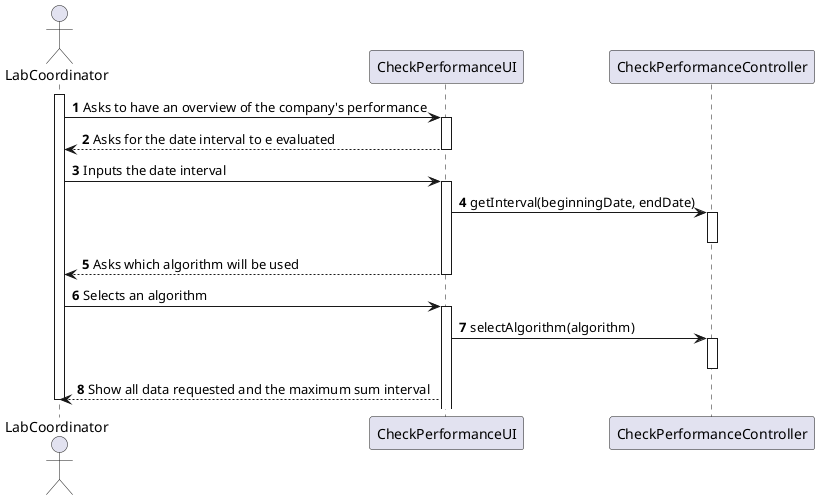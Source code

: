 @startuml
'https://plantuml.com/sequence-diagram

autonumber

actor "LabCoordinator" as LabCord
participant "CheckPerformanceUI" as UI
participant "CheckPerformanceController" as ctrl

activate LabCord
LabCord -> UI: Asks to have an overview of the company's performance
activate UI
UI --> LabCord: Asks for the date interval to e evaluated
deactivate UI
LabCord -> UI: Inputs the date interval
activate UI
UI -> ctrl: getInterval(beginningDate, endDate)
activate ctrl
deactivate

UI --> LabCord: Asks which algorithm will be used
deactivate UI

LabCord -> UI: Selects an algorithm
activate UI

UI -> ctrl: selectAlgorithm(algorithm)

activate ctrl
deactivate

UI --> LabCord: Show all data requested and the maximum sum interval
deactivate LabCord
@enduml